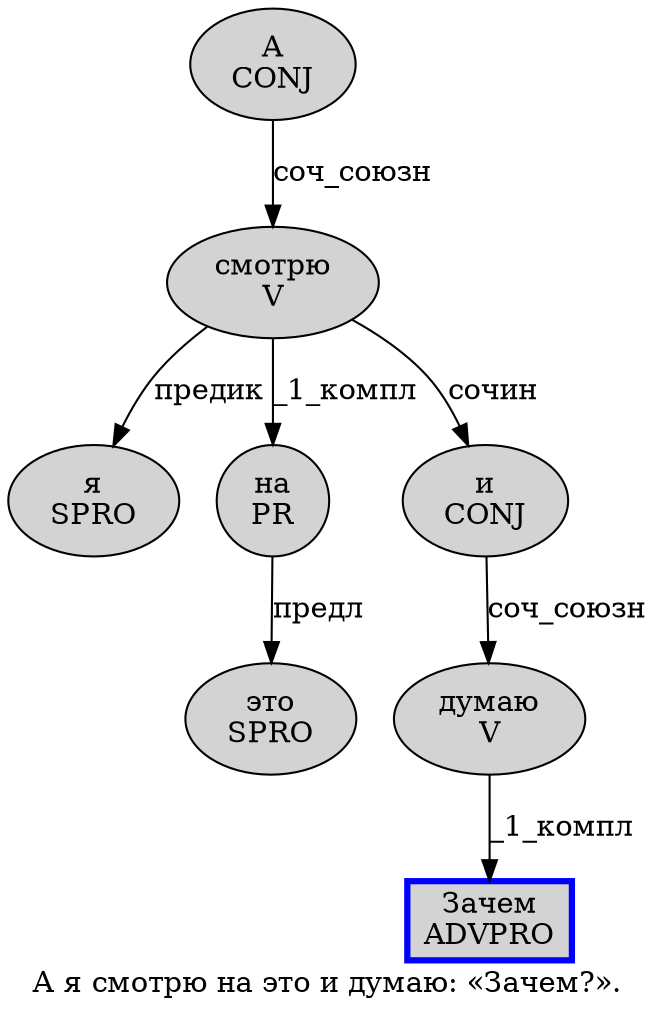 digraph SENTENCE_4743 {
	graph [label="А я смотрю на это и думаю: «Зачем?»."]
	node [style=filled]
		0 [label="А
CONJ" color="" fillcolor=lightgray penwidth=1 shape=ellipse]
		1 [label="я
SPRO" color="" fillcolor=lightgray penwidth=1 shape=ellipse]
		2 [label="смотрю
V" color="" fillcolor=lightgray penwidth=1 shape=ellipse]
		3 [label="на
PR" color="" fillcolor=lightgray penwidth=1 shape=ellipse]
		4 [label="это
SPRO" color="" fillcolor=lightgray penwidth=1 shape=ellipse]
		5 [label="и
CONJ" color="" fillcolor=lightgray penwidth=1 shape=ellipse]
		6 [label="думаю
V" color="" fillcolor=lightgray penwidth=1 shape=ellipse]
		9 [label="Зачем
ADVPRO" color=blue fillcolor=lightgray penwidth=3 shape=box]
			3 -> 4 [label="предл"]
			6 -> 9 [label="_1_компл"]
			5 -> 6 [label="соч_союзн"]
			0 -> 2 [label="соч_союзн"]
			2 -> 1 [label="предик"]
			2 -> 3 [label="_1_компл"]
			2 -> 5 [label="сочин"]
}